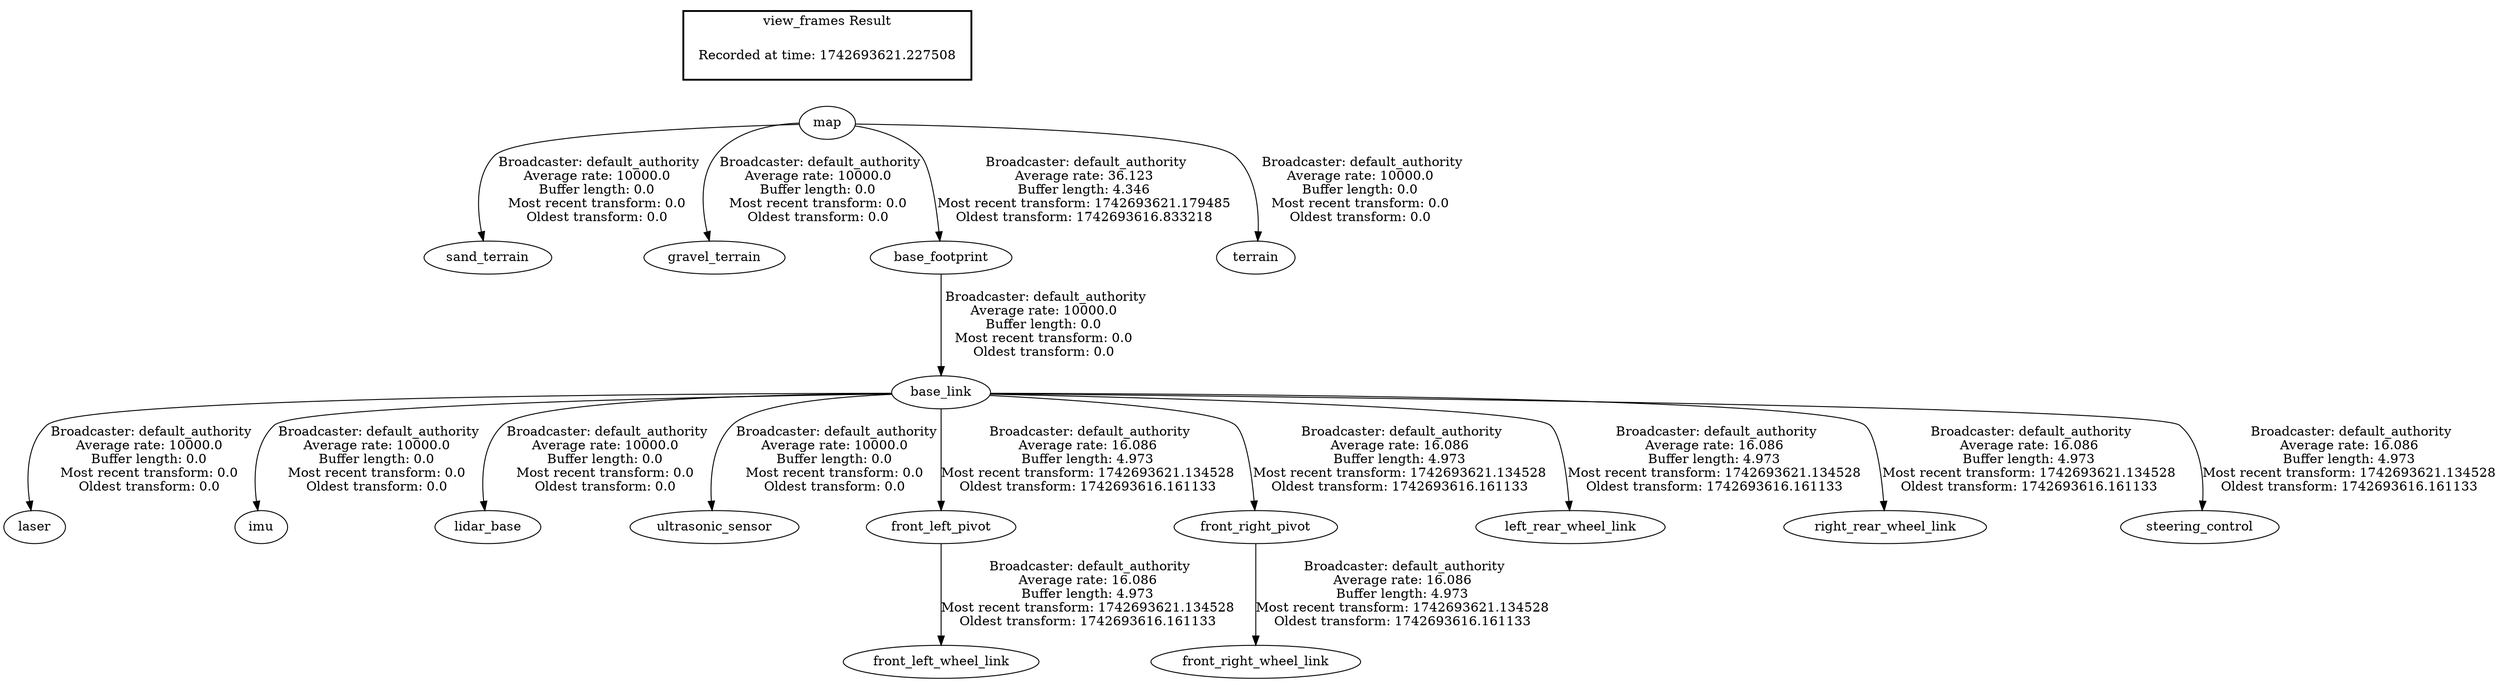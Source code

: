 digraph G {
"map" -> "sand_terrain"[label=" Broadcaster: default_authority\nAverage rate: 10000.0\nBuffer length: 0.0\nMost recent transform: 0.0\nOldest transform: 0.0\n"];
"map" -> "gravel_terrain"[label=" Broadcaster: default_authority\nAverage rate: 10000.0\nBuffer length: 0.0\nMost recent transform: 0.0\nOldest transform: 0.0\n"];
"base_link" -> "laser"[label=" Broadcaster: default_authority\nAverage rate: 10000.0\nBuffer length: 0.0\nMost recent transform: 0.0\nOldest transform: 0.0\n"];
"base_footprint" -> "base_link"[label=" Broadcaster: default_authority\nAverage rate: 10000.0\nBuffer length: 0.0\nMost recent transform: 0.0\nOldest transform: 0.0\n"];
"map" -> "base_footprint"[label=" Broadcaster: default_authority\nAverage rate: 36.123\nBuffer length: 4.346\nMost recent transform: 1742693621.179485\nOldest transform: 1742693616.833218\n"];
"map" -> "terrain"[label=" Broadcaster: default_authority\nAverage rate: 10000.0\nBuffer length: 0.0\nMost recent transform: 0.0\nOldest transform: 0.0\n"];
"base_link" -> "imu"[label=" Broadcaster: default_authority\nAverage rate: 10000.0\nBuffer length: 0.0\nMost recent transform: 0.0\nOldest transform: 0.0\n"];
"base_link" -> "lidar_base"[label=" Broadcaster: default_authority\nAverage rate: 10000.0\nBuffer length: 0.0\nMost recent transform: 0.0\nOldest transform: 0.0\n"];
"base_link" -> "ultrasonic_sensor"[label=" Broadcaster: default_authority\nAverage rate: 10000.0\nBuffer length: 0.0\nMost recent transform: 0.0\nOldest transform: 0.0\n"];
"base_link" -> "front_left_pivot"[label=" Broadcaster: default_authority\nAverage rate: 16.086\nBuffer length: 4.973\nMost recent transform: 1742693621.134528\nOldest transform: 1742693616.161133\n"];
"front_left_pivot" -> "front_left_wheel_link"[label=" Broadcaster: default_authority\nAverage rate: 16.086\nBuffer length: 4.973\nMost recent transform: 1742693621.134528\nOldest transform: 1742693616.161133\n"];
"base_link" -> "front_right_pivot"[label=" Broadcaster: default_authority\nAverage rate: 16.086\nBuffer length: 4.973\nMost recent transform: 1742693621.134528\nOldest transform: 1742693616.161133\n"];
"front_right_pivot" -> "front_right_wheel_link"[label=" Broadcaster: default_authority\nAverage rate: 16.086\nBuffer length: 4.973\nMost recent transform: 1742693621.134528\nOldest transform: 1742693616.161133\n"];
"base_link" -> "left_rear_wheel_link"[label=" Broadcaster: default_authority\nAverage rate: 16.086\nBuffer length: 4.973\nMost recent transform: 1742693621.134528\nOldest transform: 1742693616.161133\n"];
"base_link" -> "right_rear_wheel_link"[label=" Broadcaster: default_authority\nAverage rate: 16.086\nBuffer length: 4.973\nMost recent transform: 1742693621.134528\nOldest transform: 1742693616.161133\n"];
"base_link" -> "steering_control"[label=" Broadcaster: default_authority\nAverage rate: 16.086\nBuffer length: 4.973\nMost recent transform: 1742693621.134528\nOldest transform: 1742693616.161133\n"];
edge [style=invis];
 subgraph cluster_legend { style=bold; color=black; label ="view_frames Result";
"Recorded at time: 1742693621.227508"[ shape=plaintext ] ;
}->"map";
}